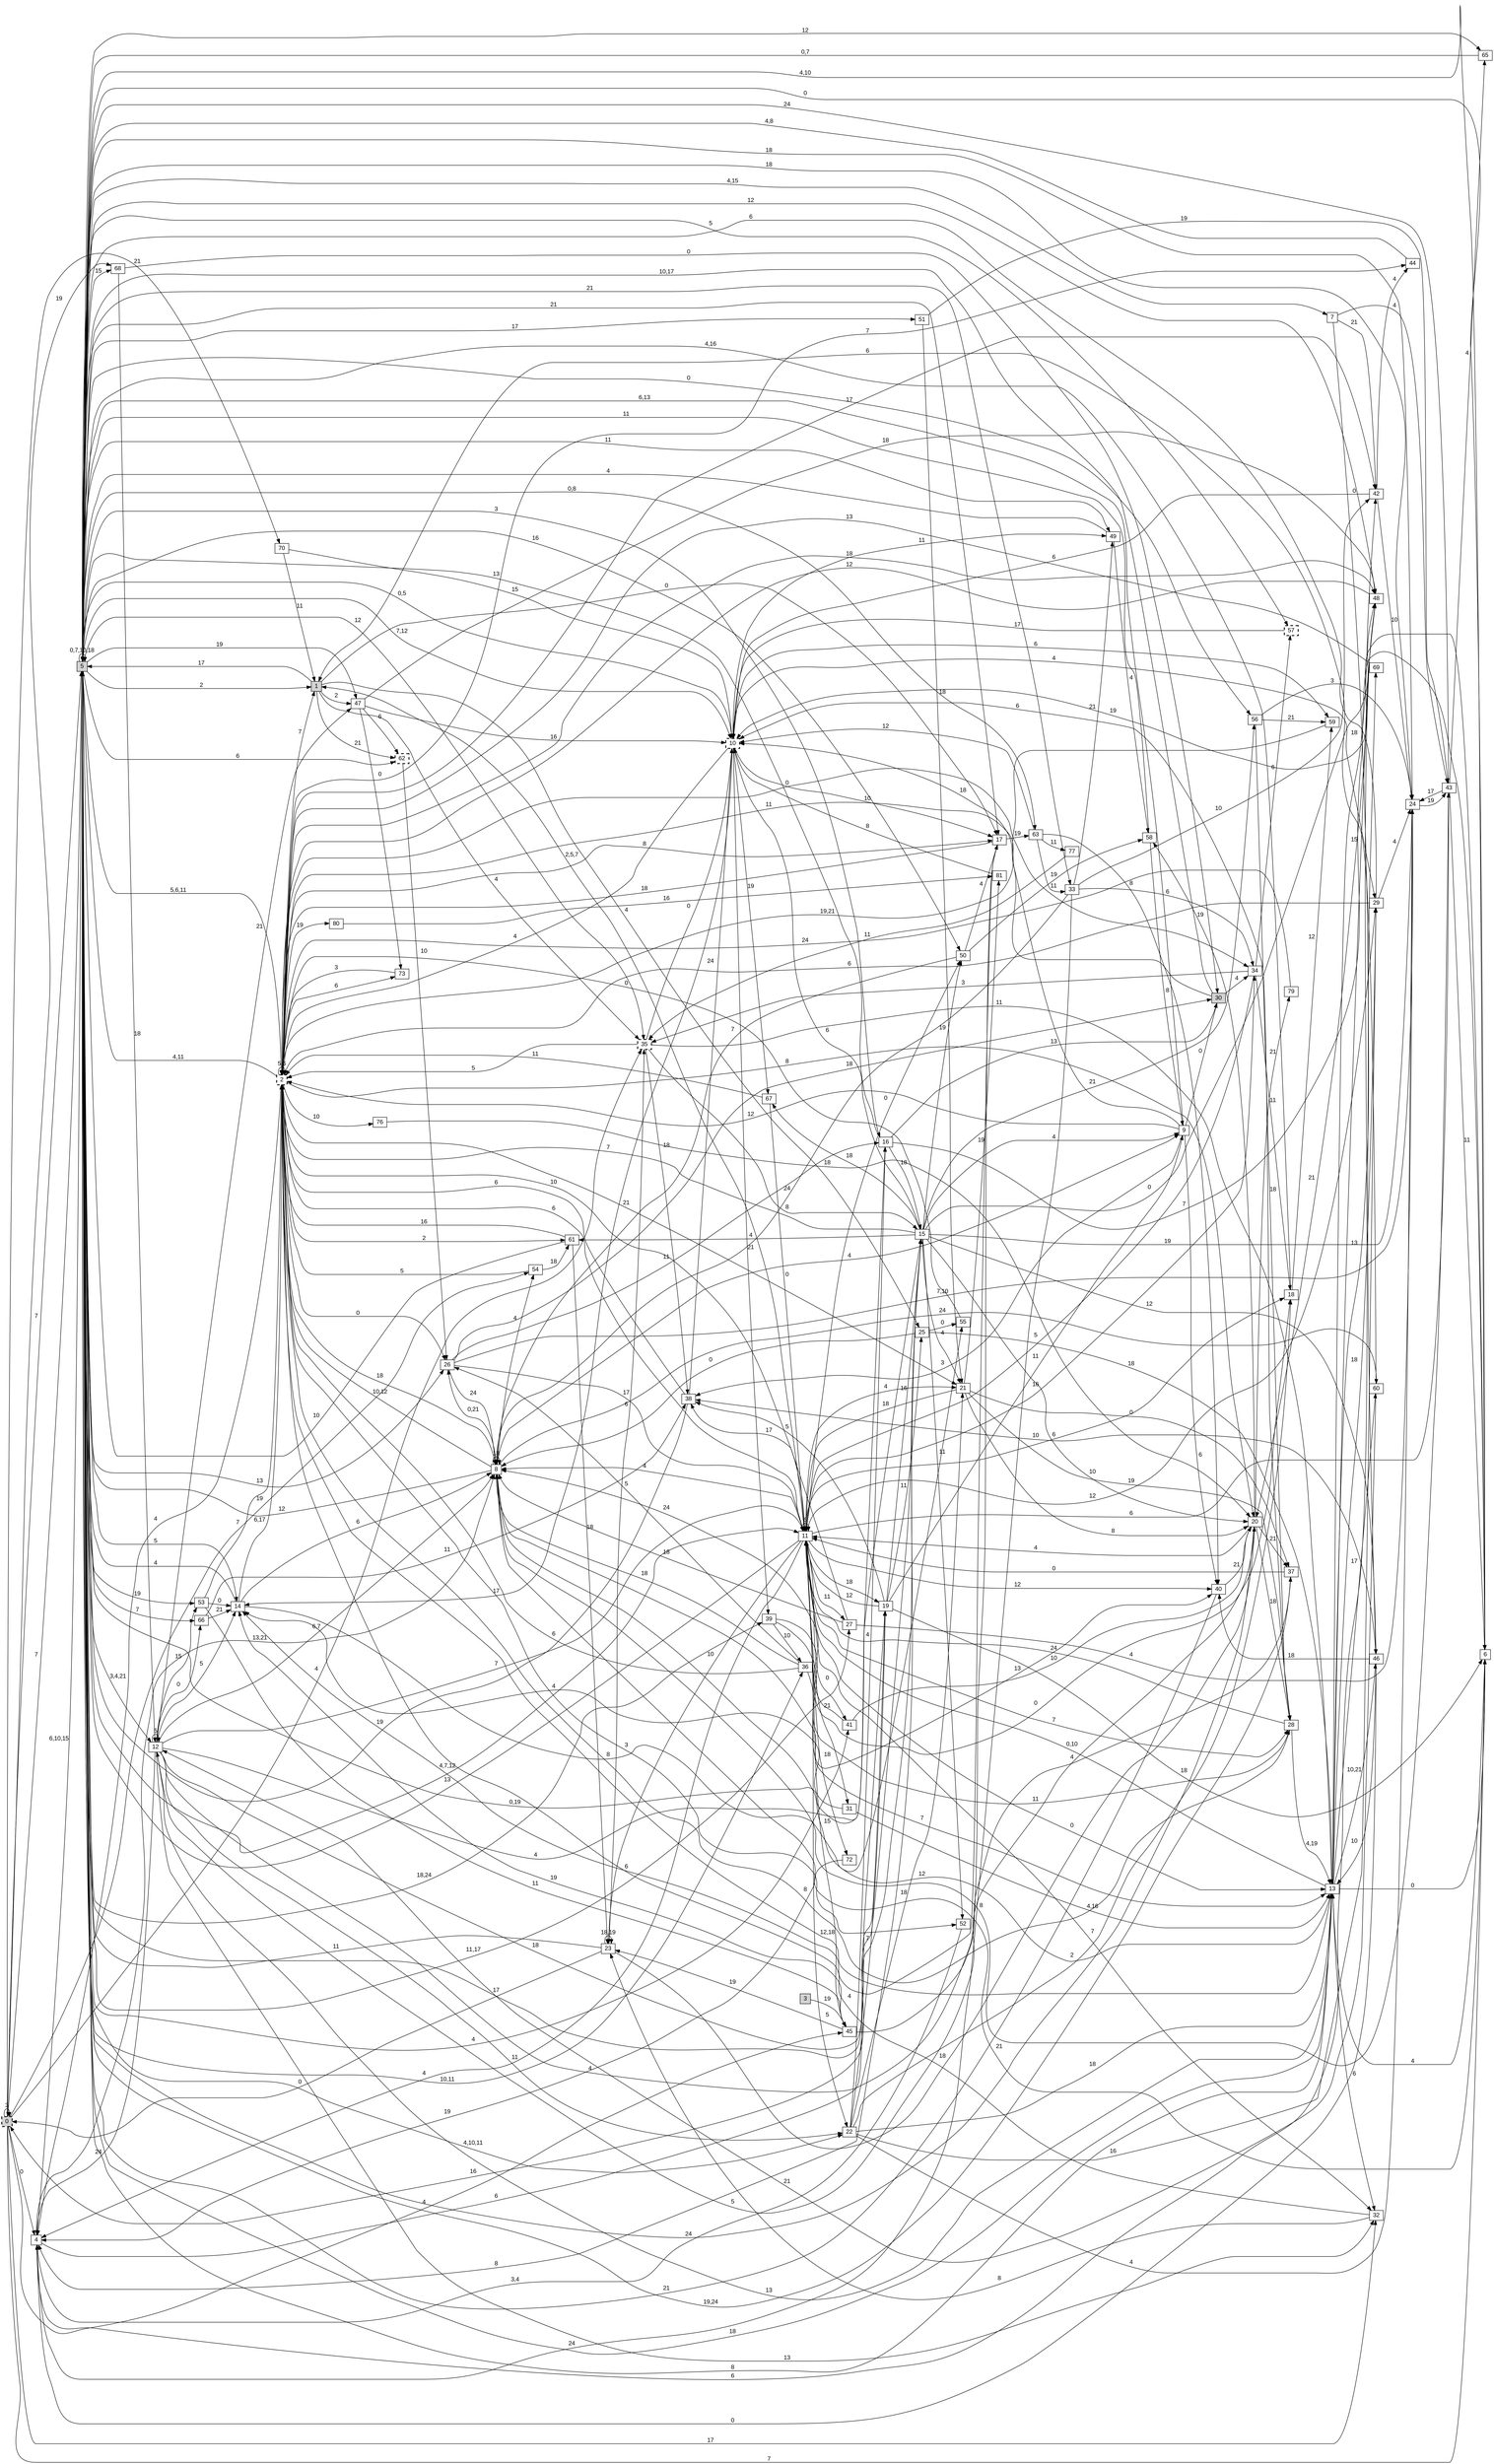 digraph "NDFA" {
  rankdir=LR
  node [shape=box width=0.1 height=0.1 fontname=Arial]
  edge [fontname=Arial]
/* Estados */
 s0 [label="0" style="filled,bold,dashed"] /* I:1 F:1 D:0 */
 s1 [label="1" style="filled"] /* I:1 F:0 D:0 */
 s2 [label="2" style="bold,dashed"] /* I:0 F:1 D:0 */
 s3 [label="3" style="filled"] /* I:1 F:0 D:0 */
 s4 [label="4" ] /* I:0 F:0 D:0 */
 s5 [label="5" style="filled"] /* I:1 F:0 D:0 */
 s6 [label="6" ] /* I:0 F:0 D:0 */
 s7 [label="7" ] /* I:0 F:0 D:0 */
 s8 [label="8" ] /* I:0 F:0 D:0 */
 s9 [label="9" ] /* I:0 F:0 D:0 */
 s10 [label="10" style="bold,dashed"] /* I:0 F:1 D:0 */
 s11 [label="11" ] /* I:0 F:0 D:0 */
 s12 [label="12" ] /* I:0 F:0 D:0 */
 s13 [label="13" ] /* I:0 F:0 D:0 */
 s14 [label="14" ] /* I:0 F:0 D:0 */
 s15 [label="15" ] /* I:0 F:0 D:0 */
 s16 [label="16" ] /* I:0 F:0 D:0 */
 s17 [label="17" ] /* I:0 F:0 D:0 */
 s18 [label="18" ] /* I:0 F:0 D:0 */
 s19 [label="19" ] /* I:0 F:0 D:0 */
 s20 [label="20" ] /* I:0 F:0 D:0 */
 s21 [label="21" ] /* I:0 F:0 D:0 */
 s22 [label="22" ] /* I:0 F:0 D:0 */
 s23 [label="23" ] /* I:0 F:0 D:0 */
 s24 [label="24" ] /* I:0 F:0 D:0 */
 s25 [label="25" ] /* I:0 F:0 D:0 */
 s26 [label="26" ] /* I:0 F:0 D:0 */
 s27 [label="27" ] /* I:0 F:0 D:0 */
 s28 [label="28" ] /* I:0 F:0 D:0 */
 s29 [label="29" ] /* I:0 F:0 D:0 */
 s30 [label="30" style="filled"] /* I:1 F:0 D:0 */
 s31 [label="31" ] /* I:0 F:0 D:0 */
 s32 [label="32" ] /* I:0 F:0 D:0 */
 s33 [label="33" ] /* I:0 F:0 D:0 */
 s34 [label="34" ] /* I:0 F:0 D:0 */
 s35 [label="35" style="bold,dashed"] /* I:0 F:1 D:0 */
 s36 [label="36" ] /* I:0 F:0 D:0 */
 s37 [label="37" ] /* I:0 F:0 D:0 */
 s38 [label="38" ] /* I:0 F:0 D:0 */
 s39 [label="39" ] /* I:0 F:0 D:0 */
 s40 [label="40" ] /* I:0 F:0 D:0 */
 s41 [label="41" ] /* I:0 F:0 D:0 */
 s42 [label="42" ] /* I:0 F:0 D:0 */
 s43 [label="43" ] /* I:0 F:0 D:0 */
 s44 [label="44" ] /* I:0 F:0 D:0 */
 s45 [label="45" ] /* I:0 F:0 D:0 */
 s46 [label="46" ] /* I:0 F:0 D:0 */
 s47 [label="47" ] /* I:0 F:0 D:0 */
 s48 [label="48" ] /* I:0 F:0 D:0 */
 s49 [label="49" ] /* I:0 F:0 D:0 */
 s50 [label="50" ] /* I:0 F:0 D:0 */
 s51 [label="51" ] /* I:0 F:0 D:0 */
 s52 [label="52" ] /* I:0 F:0 D:0 */
 s53 [label="53" ] /* I:0 F:0 D:0 */
 s54 [label="54" ] /* I:0 F:0 D:0 */
 s55 [label="55" ] /* I:0 F:0 D:0 */
 s56 [label="56" ] /* I:0 F:0 D:0 */
 s57 [label="57" style="bold,dashed"] /* I:0 F:1 D:0 */
 s58 [label="58" ] /* I:0 F:0 D:0 */
 s59 [label="59" ] /* I:0 F:0 D:0 */
 s60 [label="60" ] /* I:0 F:0 D:0 */
 s61 [label="61" ] /* I:0 F:0 D:0 */
 s62 [label="62" style="bold,dashed"] /* I:0 F:1 D:0 */
 s63 [label="63" ] /* I:0 F:0 D:0 */
 s65 [label="65" ] /* I:0 F:0 D:0 */
 s66 [label="66" ] /* I:0 F:0 D:0 */
 s67 [label="67" ] /* I:0 F:0 D:0 */
 s68 [label="68" ] /* I:0 F:0 D:0 */
 s69 [label="69" ] /* I:0 F:0 D:0 */
 s70 [label="70" ] /* I:0 F:0 D:0 */
 s72 [label="72" ] /* I:0 F:0 D:0 */
 s73 [label="73" ] /* I:0 F:0 D:0 */
 s76 [label="76" ] /* I:0 F:0 D:0 */
 s77 [label="77" ] /* I:0 F:0 D:0 */
 s79 [label="79" ] /* I:0 F:0 D:0 */
 s80 [label="80" ] /* I:0 F:0 D:0 */
 s81 [label="81" ] /* I:0 F:0 D:0 */
/* Transiciones */
  s0 -> s0 [label="3"]
  s0 -> s4 [label="0"]
  s0 -> s5 [label="7"]
  s0 -> s6 [label="7"]
  s0 -> s32 [label="17"]
  s0 -> s35 [label="4"]
  s0 -> s45 [label="4"]
  s0 -> s54 [label="19"]
  s0 -> s68 [label="19"]
  s0 -> s70 [label="21"]
  s1 -> s5 [label="17"]
  s1 -> s17 [label="0"]
  s1 -> s25 [label="4"]
  s1 -> s35 [label="4"]
  s1 -> s47 [label="2"]
  s1 -> s62 [label="21"]
  s2 -> s1 [label="7"]
  s2 -> s2 [label="5,6"]
  s2 -> s4 [label="4"]
  s2 -> s5 [label="4,11"]
  s2 -> s8 [label="18"]
  s2 -> s11 [label="10"]
  s2 -> s13 [label="12,18"]
  s2 -> s17 [label="8"]
  s2 -> s20 [label="8"]
  s2 -> s21 [label="21"]
  s2 -> s26 [label="0"]
  s2 -> s34 [label="0"]
  s2 -> s42 [label="17"]
  s2 -> s44 [label="7"]
  s2 -> s48 [label="18"]
  s2 -> s52 [label="3"]
  s2 -> s61 [label="2"]
  s2 -> s73 [label="6"]
  s2 -> s76 [label="10"]
  s2 -> s80 [label="19"]
  s3 -> s45 [label="19"]
  s4 -> s5 [label="6,10,15"]
  s4 -> s8 [label="13,21"]
  s4 -> s15 [label="6"]
  s4 -> s48 [label="6"]
  s5 -> s0 [label="7"]
  s5 -> s1 [label="2"]
  s5 -> s2 [label="5,6,11"]
  s5 -> s5 [label="0,7,10,18"]
  s5 -> s6 [label="0"]
  s5 -> s7 [label="4,15"]
  s5 -> s10 [label="7,12"]
  s5 -> s11 [label="4,7,12"]
  s5 -> s12 [label="3,4,21"]
  s5 -> s13 [label="18"]
  s5 -> s14 [label="5"]
  s5 -> s15 [label="0,19"]
  s5 -> s16 [label="3"]
  s5 -> s17 [label="21"]
  s5 -> s19 [label="17"]
  s5 -> s22 [label="4,10,11"]
  s5 -> s24 [label="18"]
  s5 -> s26 [label="13"]
  s5 -> s27 [label="11,17"]
  s5 -> s33 [label="21"]
  s5 -> s35 [label="12"]
  s5 -> s36 [label="10,11"]
  s5 -> s39 [label="18,24"]
  s5 -> s41 [label="4"]
  s5 -> s47 [label="19"]
  s5 -> s49 [label="11"]
  s5 -> s50 [label="16"]
  s5 -> s51 [label="17"]
  s5 -> s53 [label="19"]
  s5 -> s56 [label="0"]
  s5 -> s57 [label="5"]
  s5 -> s62 [label="6"]
  s5 -> s63 [label="0,8"]
  s5 -> s65 [label="12"]
  s5 -> s66 [label="7"]
  s5 -> s68 [label="15"]
  s6 -> s5 [label="4,10"]
  s6 -> s8 [label="21"]
  s6 -> s10 [label="19"]
  s6 -> s13 [label="4"]
  s7 -> s42 [label="21"]
  s7 -> s43 [label="4"]
  s7 -> s46 [label="0"]
  s8 -> s2 [label="10,12"]
  s8 -> s5 [label="12"]
  s8 -> s8 [label="18"]
  s8 -> s9 [label="4"]
  s8 -> s13 [label="7"]
  s8 -> s26 [label="0,21"]
  s8 -> s43 [label="8"]
  s8 -> s54 [label="4"]
  s8 -> s60 [label="24"]
  s9 -> s2 [label="12"]
  s9 -> s5 [label="6,13"]
  s9 -> s10 [label="18"]
  s9 -> s30 [label="0"]
  s9 -> s38 [label="3"]
  s9 -> s40 [label="6"]
  s10 -> s2 [label="4"]
  s10 -> s5 [label="0,5"]
  s10 -> s14 [label="17"]
  s10 -> s17 [label="10"]
  s10 -> s29 [label="4"]
  s10 -> s39 [label="21"]
  s10 -> s49 [label="11"]
  s10 -> s59 [label="6"]
  s10 -> s67 [label="19"]
  s11 -> s1 [label="2,5,7"]
  s11 -> s2 [label="6"]
  s11 -> s4 [label="4"]
  s11 -> s5 [label="13"]
  s11 -> s8 [label="4"]
  s11 -> s11 [label="6"]
  s11 -> s13 [label="0"]
  s11 -> s18 [label="6"]
  s11 -> s19 [label="18"]
  s11 -> s21 [label="4"]
  s11 -> s22 [label="5"]
  s11 -> s23 [label="10"]
  s11 -> s27 [label="11"]
  s11 -> s28 [label="7"]
  s11 -> s29 [label="12"]
  s11 -> s31 [label="21"]
  s11 -> s32 [label="7"]
  s11 -> s34 [label="16"]
  s11 -> s40 [label="12"]
  s11 -> s41 [label="0"]
  s11 -> s43 [label="6"]
  s11 -> s45 [label="15"]
  s11 -> s50 [label="0"]
  s11 -> s72 [label="18"]
  s12 -> s4 [label="24"]
  s12 -> s8 [label="6,7"]
  s12 -> s11 [label="7"]
  s12 -> s12 [label="5"]
  s12 -> s14 [label="5"]
  s12 -> s16 [label="4"]
  s12 -> s17 [label="4"]
  s12 -> s19 [label="18"]
  s12 -> s20 [label="5"]
  s12 -> s22 [label="11"]
  s12 -> s32 [label="13"]
  s12 -> s47 [label="21"]
  s12 -> s53 [label="15"]
  s12 -> s66 [label="0"]
  s13 -> s5 [label="8"]
  s13 -> s6 [label="0"]
  s13 -> s8 [label="12"]
  s13 -> s11 [label="0,10"]
  s13 -> s12 [label="13"]
  s13 -> s29 [label="18"]
  s13 -> s32 [label="6"]
  s13 -> s42 [label="18"]
  s13 -> s46 [label="10,21"]
  s13 -> s48 [label="15"]
  s13 -> s60 [label="17"]
  s13 -> s69 [label="13"]
  s14 -> s2 [label="6,17"]
  s14 -> s5 [label="4"]
  s14 -> s8 [label="6"]
  s14 -> s55 [label="8"]
  s15 -> s0 [label="16"]
  s15 -> s2 [label="7"]
  s15 -> s4 [label="8"]
  s15 -> s9 [label="4"]
  s15 -> s10 [label="6"]
  s15 -> s20 [label="10"]
  s15 -> s21 [label="4"]
  s15 -> s24 [label="19"]
  s15 -> s46 [label="12"]
  s15 -> s48 [label="0"]
  s15 -> s50 [label="19"]
  s15 -> s52 [label="11"]
  s15 -> s56 [label="21"]
  s15 -> s61 [label="4"]
  s15 -> s67 [label="18"]
  s16 -> s5 [label="13"]
  s16 -> s6 [label="7"]
  s16 -> s15 [label="18"]
  s16 -> s30 [label="13"]
  s17 -> s2 [label="18"]
  s17 -> s14 [label="6"]
  s17 -> s63 [label="19"]
  s18 -> s5 [label="4,16"]
  s18 -> s59 [label="12"]
  s19 -> s6 [label="18"]
  s19 -> s9 [label="11"]
  s19 -> s11 [label="12"]
  s19 -> s15 [label="16"]
  s19 -> s25 [label="11"]
  s19 -> s38 [label="5"]
  s20 -> s5 [label="24"]
  s20 -> s11 [label="4"]
  s20 -> s28 [label="18"]
  s20 -> s37 [label="21"]
  s20 -> s58 [label="19"]
  s20 -> s79 [label="21"]
  s21 -> s11 [label="18"]
  s21 -> s20 [label="8"]
  s21 -> s28 [label="19"]
  s21 -> s37 [label="0"]
  s21 -> s81 [label="19"]
  s22 -> s13 [label="18"]
  s22 -> s16 [label="4"]
  s22 -> s18 [label="2"]
  s22 -> s19 [label="7"]
  s22 -> s21 [label="18"]
  s22 -> s24 [label="4"]
  s22 -> s29 [label="16"]
  s23 -> s0 [label="0"]
  s23 -> s5 [label="11"]
  s23 -> s20 [label="18"]
  s23 -> s23 [label="18,19"]
  s23 -> s35 [label="6"]
  s24 -> s5 [label="18"]
  s24 -> s43 [label="19"]
  s25 -> s8 [label="0"]
  s25 -> s13 [label="18"]
  s25 -> s55 [label="0"]
  s26 -> s8 [label="24"]
  s26 -> s11 [label="17"]
  s26 -> s16 [label="11"]
  s26 -> s24 [label="7,10"]
  s26 -> s30 [label="18"]
  s27 -> s8 [label="18"]
  s27 -> s24 [label="4"]
  s27 -> s38 [label="17"]
  s28 -> s2 [label="8"]
  s28 -> s10 [label="6"]
  s28 -> s11 [label="24"]
  s28 -> s13 [label="4,19"]
  s29 -> s2 [label="6"]
  s29 -> s5 [label="6"]
  s29 -> s24 [label="4"]
  s30 -> s2 [label="11"]
  s30 -> s5 [label="10,17"]
  s30 -> s34 [label="4"]
  s31 -> s13 [label="4,16"]
  s31 -> s14 [label="4"]
  s32 -> s2 [label="4"]
  s32 -> s23 [label="8"]
  s33 -> s4 [label="24"]
  s33 -> s8 [label="24"]
  s33 -> s34 [label="6"]
  s33 -> s42 [label="10"]
  s33 -> s49 [label="21"]
  s34 -> s11 [label="5"]
  s34 -> s18 [label="11"]
  s34 -> s35 [label="3"]
  s34 -> s57 [label="6"]
  s35 -> s2 [label="5"]
  s35 -> s10 [label="0"]
  s35 -> s13 [label="11"]
  s35 -> s15 [label="8"]
  s35 -> s38 [label="18"]
  s36 -> s2 [label="6"]
  s36 -> s8 [label="18"]
  s36 -> s26 [label="5"]
  s36 -> s40 [label="13"]
  s37 -> s5 [label="19,24"]
  s37 -> s11 [label="0"]
  s38 -> s2 [label="6"]
  s38 -> s5 [label="19"]
  s38 -> s10 [label="24"]
  s39 -> s18 [label="0"]
  s39 -> s28 [label="11"]
  s39 -> s36 [label="10"]
  s40 -> s5 [label="21"]
  s40 -> s20 [label="21"]
  s41 -> s8 [label="24"]
  s41 -> s20 [label="10"]
  s42 -> s10 [label="6"]
  s42 -> s24 [label="10"]
  s42 -> s44 [label="4"]
  s43 -> s5 [label="24"]
  s43 -> s6 [label="11"]
  s43 -> s24 [label="17"]
  s43 -> s65 [label="4"]
  s44 -> s5 [label="4,8"]
  s45 -> s14 [label="19"]
  s45 -> s23 [label="19"]
  s45 -> s37 [label="4"]
  s46 -> s4 [label="0"]
  s46 -> s13 [label="10"]
  s46 -> s38 [label="10"]
  s46 -> s40 [label="18"]
  s47 -> s10 [label="16"]
  s47 -> s48 [label="18"]
  s47 -> s62 [label="6"]
  s47 -> s73 [label="0"]
  s48 -> s2 [label="12"]
  s48 -> s5 [label="12"]
  s48 -> s20 [label="21"]
  s49 -> s5 [label="4"]
  s49 -> s58 [label="4"]
  s50 -> s8 [label="7"]
  s50 -> s17 [label="4"]
  s50 -> s58 [label="19"]
  s51 -> s21 [label="18"]
  s51 -> s43 [label="19"]
  s52 -> s4 [label="3,4"]
  s53 -> s2 [label="7"]
  s53 -> s14 [label="0"]
  s53 -> s45 [label="11"]
  s54 -> s2 [label="5"]
  s54 -> s61 [label="18"]
  s55 -> s2 [label="0"]
  s56 -> s24 [label="3"]
  s56 -> s28 [label="18"]
  s56 -> s59 [label="21"]
  s57 -> s10 [label="17"]
  s58 -> s5 [label="11"]
  s58 -> s9 [label="8"]
  s59 -> s2 [label="19,21"]
  s60 -> s1 [label="6"]
  s60 -> s12 [label="21"]
  s61 -> s2 [label="16"]
  s61 -> s5 [label="10"]
  s61 -> s23 [label="18"]
  s62 -> s26 [label="10"]
  s63 -> s10 [label="12"]
  s63 -> s33 [label="11"]
  s63 -> s40 [label="8"]
  s63 -> s77 [label="11"]
  s65 -> s5 [label="0,7"]
  s66 -> s14 [label="21"]
  s66 -> s38 [label="11"]
  s67 -> s2 [label="11"]
  s67 -> s11 [label="0"]
  s68 -> s12 [label="18"]
  s68 -> s30 [label="0"]
  s69 -> s2 [label="13"]
  s70 -> s1 [label="11"]
  s70 -> s10 [label="15"]
  s72 -> s4 [label="19"]
  s73 -> s2 [label="3"]
  s76 -> s20 [label="18"]
  s77 -> s35 [label="11"]
  s79 -> s2 [label="24"]
  s80 -> s81 [label="16"]
  s81 -> s10 [label="8"]
}
